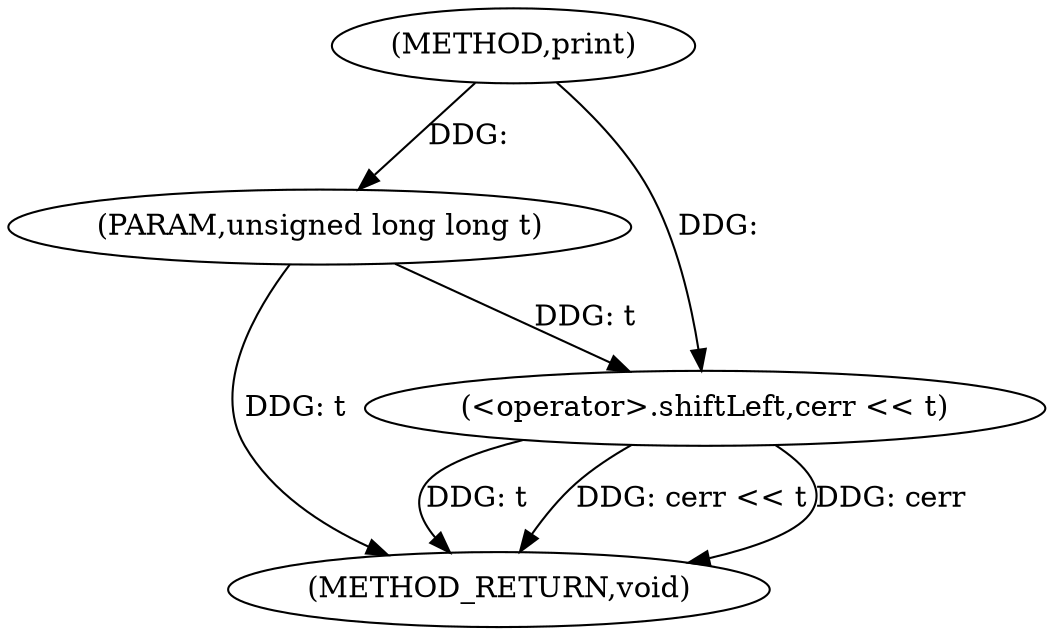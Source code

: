 digraph "print" {  
"1000141" [label = "(METHOD,print)" ]
"1000147" [label = "(METHOD_RETURN,void)" ]
"1000142" [label = "(PARAM,unsigned long long t)" ]
"1000144" [label = "(<operator>.shiftLeft,cerr << t)" ]
  "1000142" -> "1000147"  [ label = "DDG: t"] 
  "1000144" -> "1000147"  [ label = "DDG: t"] 
  "1000144" -> "1000147"  [ label = "DDG: cerr << t"] 
  "1000144" -> "1000147"  [ label = "DDG: cerr"] 
  "1000141" -> "1000142"  [ label = "DDG: "] 
  "1000141" -> "1000144"  [ label = "DDG: "] 
  "1000142" -> "1000144"  [ label = "DDG: t"] 
}
